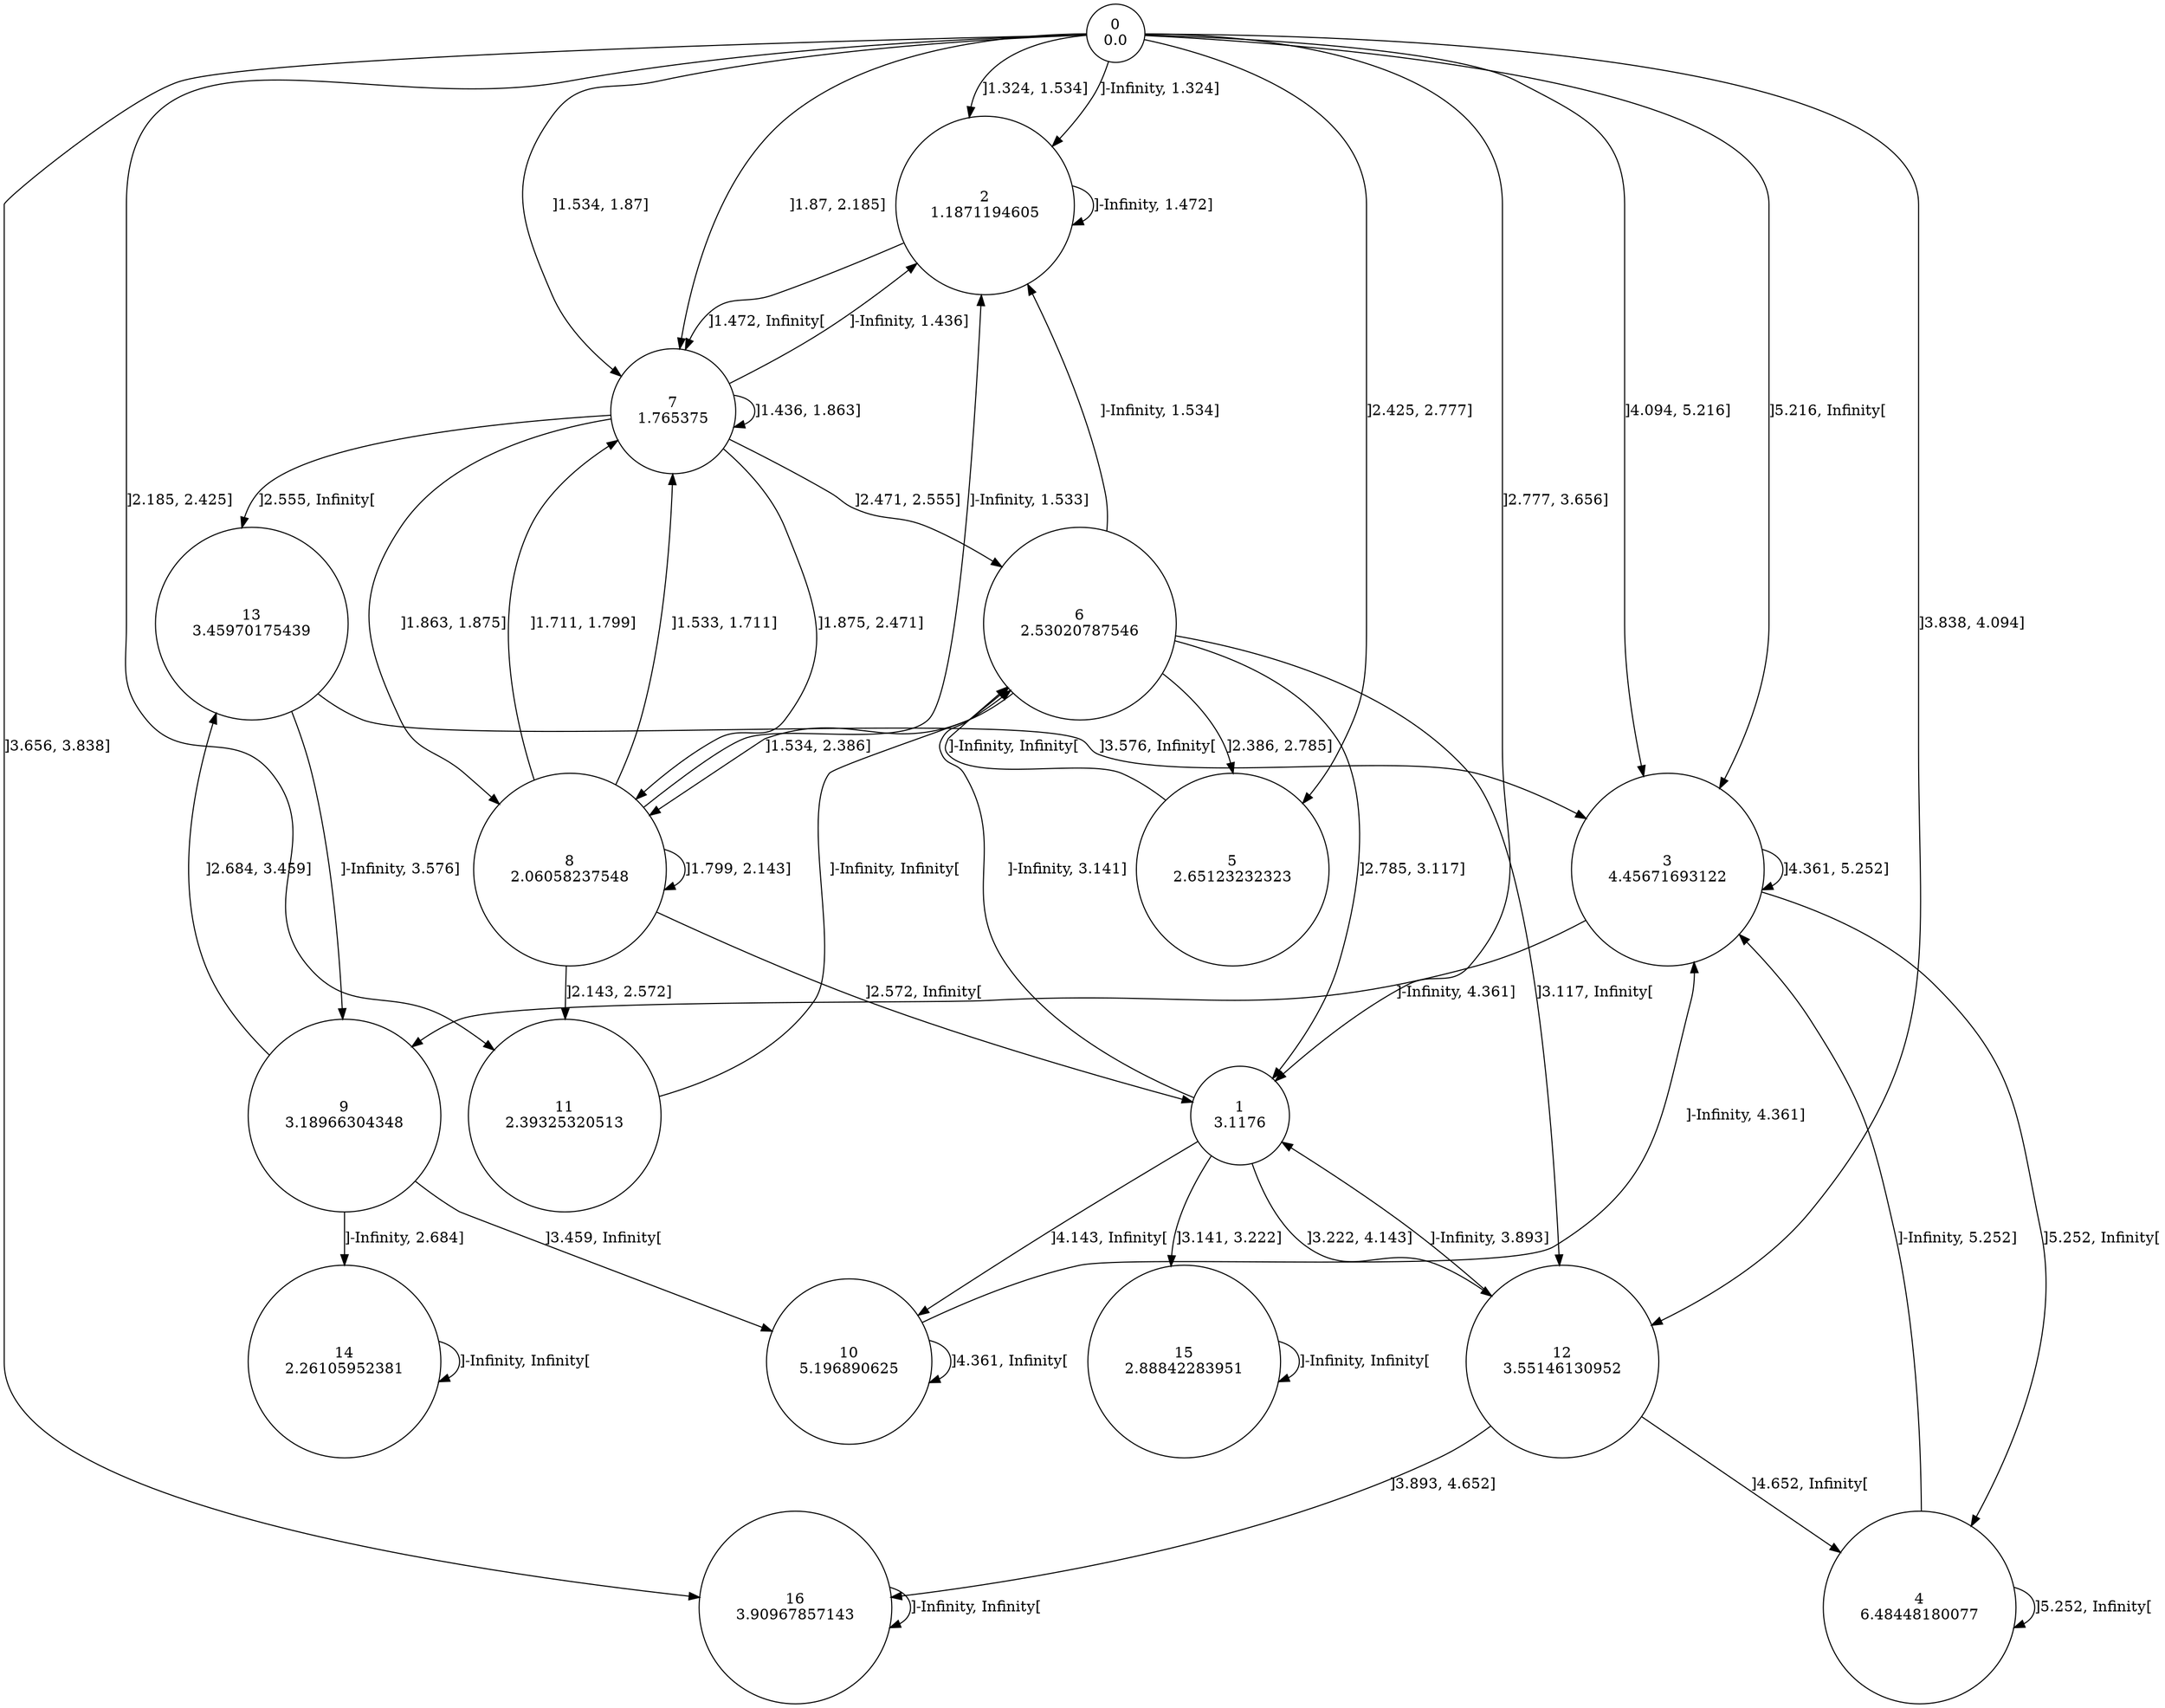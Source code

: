 digraph a {
0 [shape=circle, label="0\n0.0"];
	0 -> 2 [label="]-Infinity, 1.324]"];
	0 -> 2 [label="]1.324, 1.534]"];
	0 -> 7 [label="]1.534, 1.87]"];
	0 -> 7 [label="]1.87, 2.185]"];
	0 -> 11 [label="]2.185, 2.425]"];
	0 -> 5 [label="]2.425, 2.777]"];
	0 -> 1 [label="]2.777, 3.656]"];
	0 -> 16 [label="]3.656, 3.838]"];
	0 -> 12 [label="]3.838, 4.094]"];
	0 -> 3 [label="]4.094, 5.216]"];
	0 -> 3 [label="]5.216, Infinity["];
1 [shape=circle, label="1\n3.1176"];
	1 -> 6 [label="]-Infinity, 3.141]"];
	1 -> 15 [label="]3.141, 3.222]"];
	1 -> 12 [label="]3.222, 4.143]"];
	1 -> 10 [label="]4.143, Infinity["];
2 [shape=circle, label="2\n1.1871194605"];
	2 -> 2 [label="]-Infinity, 1.472]"];
	2 -> 7 [label="]1.472, Infinity["];
3 [shape=circle, label="3\n4.45671693122"];
	3 -> 9 [label="]-Infinity, 4.361]"];
	3 -> 3 [label="]4.361, 5.252]"];
	3 -> 4 [label="]5.252, Infinity["];
4 [shape=circle, label="4\n6.48448180077"];
	4 -> 3 [label="]-Infinity, 5.252]"];
	4 -> 4 [label="]5.252, Infinity["];
5 [shape=circle, label="5\n2.65123232323"];
	5 -> 6 [label="]-Infinity, Infinity["];
6 [shape=circle, label="6\n2.53020787546"];
	6 -> 2 [label="]-Infinity, 1.534]"];
	6 -> 8 [label="]1.534, 2.386]"];
	6 -> 5 [label="]2.386, 2.785]"];
	6 -> 1 [label="]2.785, 3.117]"];
	6 -> 12 [label="]3.117, Infinity["];
7 [shape=circle, label="7\n1.765375"];
	7 -> 2 [label="]-Infinity, 1.436]"];
	7 -> 7 [label="]1.436, 1.863]"];
	7 -> 8 [label="]1.863, 1.875]"];
	7 -> 8 [label="]1.875, 2.471]"];
	7 -> 6 [label="]2.471, 2.555]"];
	7 -> 13 [label="]2.555, Infinity["];
8 [shape=circle, label="8\n2.06058237548"];
	8 -> 2 [label="]-Infinity, 1.533]"];
	8 -> 7 [label="]1.533, 1.711]"];
	8 -> 7 [label="]1.711, 1.799]"];
	8 -> 8 [label="]1.799, 2.143]"];
	8 -> 11 [label="]2.143, 2.572]"];
	8 -> 1 [label="]2.572, Infinity["];
9 [shape=circle, label="9\n3.18966304348"];
	9 -> 14 [label="]-Infinity, 2.684]"];
	9 -> 13 [label="]2.684, 3.459]"];
	9 -> 10 [label="]3.459, Infinity["];
10 [shape=circle, label="10\n5.196890625"];
	10 -> 3 [label="]-Infinity, 4.361]"];
	10 -> 10 [label="]4.361, Infinity["];
11 [shape=circle, label="11\n2.39325320513"];
	11 -> 6 [label="]-Infinity, Infinity["];
12 [shape=circle, label="12\n3.55146130952"];
	12 -> 1 [label="]-Infinity, 3.893]"];
	12 -> 16 [label="]3.893, 4.652]"];
	12 -> 4 [label="]4.652, Infinity["];
13 [shape=circle, label="13\n3.45970175439"];
	13 -> 9 [label="]-Infinity, 3.576]"];
	13 -> 3 [label="]3.576, Infinity["];
14 [shape=circle, label="14\n2.26105952381"];
	14 -> 14 [label="]-Infinity, Infinity["];
15 [shape=circle, label="15\n2.88842283951"];
	15 -> 15 [label="]-Infinity, Infinity["];
16 [shape=circle, label="16\n3.90967857143"];
	16 -> 16 [label="]-Infinity, Infinity["];
}